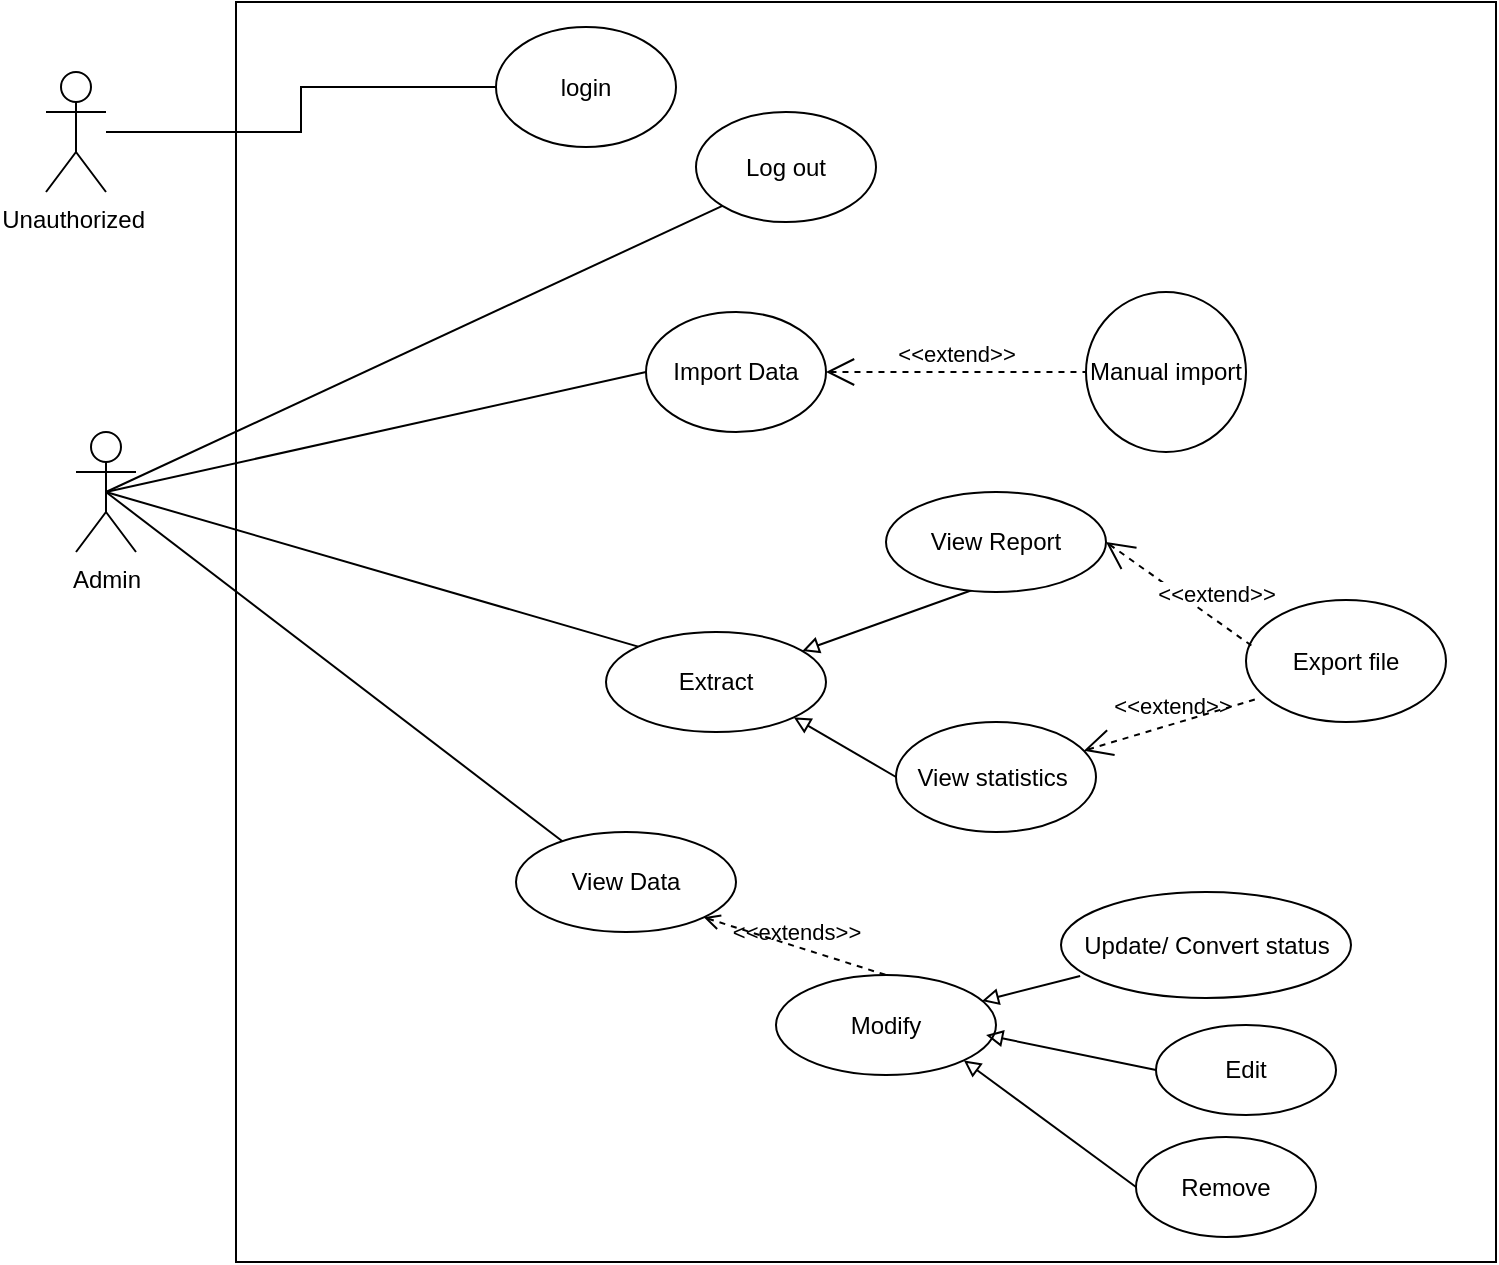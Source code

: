 <mxfile version="10.7.0" type="github"><diagram id="Ek8C_esb2BmLfCv7Do-d" name="Page-1"><mxGraphModel dx="1320" dy="526" grid="1" gridSize="10" guides="1" tooltips="1" connect="1" arrows="1" fold="1" page="1" pageScale="1" pageWidth="850" pageHeight="1100" math="0" shadow="0"><root><mxCell id="0"/><mxCell id="1" parent="0"/><mxCell id="aOBEt4jh8NltVSRl6gsb-1" value="" style="whiteSpace=wrap;html=1;aspect=fixed;" parent="1" vertex="1"><mxGeometry x="130" y="95" width="630" height="630" as="geometry"/></mxCell><mxCell id="aOBEt4jh8NltVSRl6gsb-2" value="Unauthorized&amp;nbsp;" style="shape=umlActor;verticalLabelPosition=bottom;labelBackgroundColor=#ffffff;verticalAlign=top;html=1;outlineConnect=0;" parent="1" vertex="1"><mxGeometry x="35" y="130" width="30" height="60" as="geometry"/></mxCell><mxCell id="aOBEt4jh8NltVSRl6gsb-22" style="edgeStyle=orthogonalEdgeStyle;rounded=0;orthogonalLoop=1;jettySize=auto;html=1;exitX=0;exitY=0.5;exitDx=0;exitDy=0;endArrow=none;endFill=0;" parent="1" source="aOBEt4jh8NltVSRl6gsb-5" target="aOBEt4jh8NltVSRl6gsb-2" edge="1"><mxGeometry relative="1" as="geometry"/></mxCell><mxCell id="aOBEt4jh8NltVSRl6gsb-5" value="login" style="ellipse;whiteSpace=wrap;html=1;" parent="1" vertex="1"><mxGeometry x="260" y="107.5" width="90" height="60" as="geometry"/></mxCell><mxCell id="aOBEt4jh8NltVSRl6gsb-39" style="rounded=0;orthogonalLoop=1;jettySize=auto;html=1;exitX=0.5;exitY=0.5;exitDx=0;exitDy=0;exitPerimeter=0;entryX=0;entryY=0.5;entryDx=0;entryDy=0;endArrow=none;endFill=0;" parent="1" source="aOBEt4jh8NltVSRl6gsb-12" target="aOBEt4jh8NltVSRl6gsb-24" edge="1"><mxGeometry relative="1" as="geometry"/></mxCell><mxCell id="aOBEt4jh8NltVSRl6gsb-100" style="edgeStyle=none;rounded=0;orthogonalLoop=1;jettySize=auto;html=1;exitX=0.5;exitY=0.5;exitDx=0;exitDy=0;exitPerimeter=0;entryX=0.227;entryY=0.12;entryDx=0;entryDy=0;entryPerimeter=0;endArrow=none;endFill=0;" parent="1" source="aOBEt4jh8NltVSRl6gsb-12" target="aOBEt4jh8NltVSRl6gsb-96" edge="1"><mxGeometry relative="1" as="geometry"/></mxCell><mxCell id="aOBEt4jh8NltVSRl6gsb-12" value="Admin" style="shape=umlActor;verticalLabelPosition=bottom;labelBackgroundColor=#ffffff;verticalAlign=top;html=1;outlineConnect=0;" parent="1" vertex="1"><mxGeometry x="50" y="310" width="30" height="60" as="geometry"/></mxCell><mxCell id="aOBEt4jh8NltVSRl6gsb-47" style="edgeStyle=none;rounded=0;orthogonalLoop=1;jettySize=auto;html=1;exitX=0;exitY=1;exitDx=0;exitDy=0;entryX=0.5;entryY=0.5;entryDx=0;entryDy=0;entryPerimeter=0;endArrow=none;endFill=0;" parent="1" source="aOBEt4jh8NltVSRl6gsb-17" target="aOBEt4jh8NltVSRl6gsb-12" edge="1"><mxGeometry relative="1" as="geometry"/></mxCell><mxCell id="aOBEt4jh8NltVSRl6gsb-17" value="Log out" style="ellipse;whiteSpace=wrap;html=1;" parent="1" vertex="1"><mxGeometry x="360" y="150" width="90" height="55" as="geometry"/></mxCell><mxCell id="aOBEt4jh8NltVSRl6gsb-24" value="Import Data" style="ellipse;whiteSpace=wrap;html=1;" parent="1" vertex="1"><mxGeometry x="335" y="250" width="90" height="60" as="geometry"/></mxCell><mxCell id="aOBEt4jh8NltVSRl6gsb-51" style="edgeStyle=none;rounded=0;orthogonalLoop=1;jettySize=auto;html=1;exitX=0;exitY=0;exitDx=0;exitDy=0;entryX=0.5;entryY=0.5;entryDx=0;entryDy=0;entryPerimeter=0;endArrow=none;endFill=0;" parent="1" source="aOBEt4jh8NltVSRl6gsb-25" target="aOBEt4jh8NltVSRl6gsb-12" edge="1"><mxGeometry relative="1" as="geometry"/></mxCell><mxCell id="aOBEt4jh8NltVSRl6gsb-25" value="Extract" style="ellipse;whiteSpace=wrap;html=1;" parent="1" vertex="1"><mxGeometry x="315" y="410" width="110" height="50" as="geometry"/></mxCell><mxCell id="aOBEt4jh8NltVSRl6gsb-48" style="edgeStyle=none;rounded=0;orthogonalLoop=1;jettySize=auto;html=1;exitX=1;exitY=0.5;exitDx=0;exitDy=0;endArrow=block;endFill=0;" parent="1" source="aOBEt4jh8NltVSRl6gsb-27" target="aOBEt4jh8NltVSRl6gsb-25" edge="1"><mxGeometry relative="1" as="geometry"/></mxCell><mxCell id="aOBEt4jh8NltVSRl6gsb-27" value="View Report" style="ellipse;whiteSpace=wrap;html=1;" parent="1" vertex="1"><mxGeometry x="455" y="340" width="110" height="50" as="geometry"/></mxCell><mxCell id="aOBEt4jh8NltVSRl6gsb-50" style="edgeStyle=none;rounded=0;orthogonalLoop=1;jettySize=auto;html=1;exitX=0;exitY=0.5;exitDx=0;exitDy=0;endArrow=block;endFill=0;entryX=1;entryY=1;entryDx=0;entryDy=0;" parent="1" source="aOBEt4jh8NltVSRl6gsb-32" target="aOBEt4jh8NltVSRl6gsb-25" edge="1"><mxGeometry relative="1" as="geometry"><mxPoint x="370" y="467" as="targetPoint"/></mxGeometry></mxCell><mxCell id="aOBEt4jh8NltVSRl6gsb-32" value="View statistics&amp;nbsp;" style="ellipse;whiteSpace=wrap;html=1;" parent="1" vertex="1"><mxGeometry x="460" y="455" width="100" height="55" as="geometry"/></mxCell><mxCell id="aOBEt4jh8NltVSRl6gsb-54" value="Export file" style="ellipse;whiteSpace=wrap;html=1;" parent="1" vertex="1"><mxGeometry x="635" y="394" width="100" height="61" as="geometry"/></mxCell><mxCell id="aOBEt4jh8NltVSRl6gsb-74" value="&lt;span style=&quot;background-color: rgb(255 , 255 , 255)&quot;&gt;&amp;lt;&amp;lt;extend&amp;gt;&amp;gt;&lt;/span&gt;" style="edgeStyle=none;html=1;startArrow=open;endArrow=none;startSize=12;verticalAlign=bottom;dashed=1;labelBackgroundColor=none;exitX=1;exitY=0.5;exitDx=0;exitDy=0;entryX=0.03;entryY=0.377;entryDx=0;entryDy=0;entryPerimeter=0;" parent="1" source="aOBEt4jh8NltVSRl6gsb-27" target="aOBEt4jh8NltVSRl6gsb-54" edge="1"><mxGeometry x="0.453" y="3" width="160" relative="1" as="geometry"><mxPoint x="440" y="520" as="sourcePoint"/><mxPoint x="600" y="520" as="targetPoint"/><mxPoint as="offset"/></mxGeometry></mxCell><mxCell id="aOBEt4jh8NltVSRl6gsb-75" value="&amp;lt;&amp;lt;extend&amp;gt;&amp;gt;" style="edgeStyle=none;html=1;startArrow=open;endArrow=none;startSize=12;verticalAlign=bottom;dashed=1;labelBackgroundColor=none;entryX=0.07;entryY=0.803;entryDx=0;entryDy=0;entryPerimeter=0;" parent="1" source="aOBEt4jh8NltVSRl6gsb-32" target="aOBEt4jh8NltVSRl6gsb-54" edge="1"><mxGeometry width="160" relative="1" as="geometry"><mxPoint x="425" y="340" as="sourcePoint"/><mxPoint x="533" y="388" as="targetPoint"/></mxGeometry></mxCell><mxCell id="aOBEt4jh8NltVSRl6gsb-76" value="Modify" style="ellipse;whiteSpace=wrap;html=1;" parent="1" vertex="1"><mxGeometry x="400" y="581.5" width="110" height="50" as="geometry"/></mxCell><mxCell id="aOBEt4jh8NltVSRl6gsb-116" style="edgeStyle=none;rounded=0;orthogonalLoop=1;jettySize=auto;html=1;entryX=0.936;entryY=0.26;entryDx=0;entryDy=0;startArrow=none;startFill=0;endArrow=block;endFill=0;entryPerimeter=0;exitX=0.066;exitY=0.792;exitDx=0;exitDy=0;exitPerimeter=0;" parent="1" source="aOBEt4jh8NltVSRl6gsb-77" target="aOBEt4jh8NltVSRl6gsb-76" edge="1"><mxGeometry relative="1" as="geometry"><mxPoint x="550" y="567" as="sourcePoint"/></mxGeometry></mxCell><mxCell id="aOBEt4jh8NltVSRl6gsb-77" value="Update/ Convert status" style="ellipse;whiteSpace=wrap;html=1;" parent="1" vertex="1"><mxGeometry x="542.5" y="540" width="145" height="53" as="geometry"/></mxCell><mxCell id="aOBEt4jh8NltVSRl6gsb-117" style="edgeStyle=none;rounded=0;orthogonalLoop=1;jettySize=auto;html=1;exitX=0;exitY=0.5;exitDx=0;exitDy=0;startArrow=none;startFill=0;endArrow=block;endFill=0;entryX=0.955;entryY=0.6;entryDx=0;entryDy=0;entryPerimeter=0;" parent="1" source="aOBEt4jh8NltVSRl6gsb-78" target="aOBEt4jh8NltVSRl6gsb-76" edge="1"><mxGeometry relative="1" as="geometry"><mxPoint x="310" y="610" as="targetPoint"/></mxGeometry></mxCell><mxCell id="aOBEt4jh8NltVSRl6gsb-78" value="Edit" style="ellipse;whiteSpace=wrap;html=1;" parent="1" vertex="1"><mxGeometry x="590" y="606.5" width="90" height="45" as="geometry"/></mxCell><mxCell id="aOBEt4jh8NltVSRl6gsb-118" style="edgeStyle=none;rounded=0;orthogonalLoop=1;jettySize=auto;html=1;exitX=0;exitY=0.5;exitDx=0;exitDy=0;startArrow=none;startFill=0;endArrow=block;endFill=0;entryX=1;entryY=1;entryDx=0;entryDy=0;" parent="1" source="aOBEt4jh8NltVSRl6gsb-79" target="aOBEt4jh8NltVSRl6gsb-76" edge="1"><mxGeometry relative="1" as="geometry"><mxPoint x="520" y="655" as="targetPoint"/></mxGeometry></mxCell><mxCell id="aOBEt4jh8NltVSRl6gsb-79" value="Remove" style="ellipse;whiteSpace=wrap;html=1;" parent="1" vertex="1"><mxGeometry x="580" y="662.5" width="90" height="50" as="geometry"/></mxCell><mxCell id="aOBEt4jh8NltVSRl6gsb-96" value="View Data" style="ellipse;whiteSpace=wrap;html=1;" parent="1" vertex="1"><mxGeometry x="270" y="510" width="110" height="50" as="geometry"/></mxCell><mxCell id="aOBEt4jh8NltVSRl6gsb-99" value="&amp;lt;&amp;lt;extends&amp;gt;&amp;gt;" style="edgeStyle=none;html=1;endArrow=none;verticalAlign=bottom;labelBackgroundColor=none;entryX=0.5;entryY=0;entryDx=0;entryDy=0;exitX=1;exitY=1;exitDx=0;exitDy=0;startArrow=open;startFill=0;endFill=0;dashed=1;" parent="1" source="aOBEt4jh8NltVSRl6gsb-96" target="aOBEt4jh8NltVSRl6gsb-76" edge="1"><mxGeometry x="0.026" y="-2" width="160" relative="1" as="geometry"><mxPoint x="130" y="560" as="sourcePoint"/><mxPoint x="290" y="560" as="targetPoint"/><mxPoint as="offset"/></mxGeometry></mxCell><mxCell id="EDnjHtNTNwPqmDfFhQ1T-1" value="Manual import&lt;br&gt;" style="ellipse;whiteSpace=wrap;html=1;aspect=fixed;" parent="1" vertex="1"><mxGeometry x="555" y="240" width="80" height="80" as="geometry"/></mxCell><mxCell id="EDnjHtNTNwPqmDfFhQ1T-4" value="&lt;span style=&quot;background-color: rgb(255 , 255 , 255)&quot;&gt;&amp;lt;&amp;lt;extend&amp;gt;&amp;gt;&lt;/span&gt;" style="edgeStyle=none;html=1;startArrow=open;endArrow=none;startSize=12;verticalAlign=bottom;dashed=1;labelBackgroundColor=none;exitX=1;exitY=0.5;exitDx=0;exitDy=0;entryX=0;entryY=0.5;entryDx=0;entryDy=0;" parent="1" source="aOBEt4jh8NltVSRl6gsb-24" target="EDnjHtNTNwPqmDfFhQ1T-1" edge="1"><mxGeometry width="160" relative="1" as="geometry"><mxPoint x="500" y="280" as="sourcePoint"/><mxPoint x="573" y="332" as="targetPoint"/><Array as="points"/></mxGeometry></mxCell></root></mxGraphModel></diagram></mxfile>